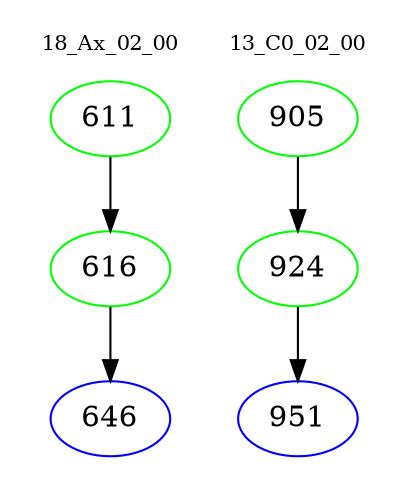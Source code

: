 digraph{
subgraph cluster_0 {
color = white
label = "18_Ax_02_00";
fontsize=10;
T0_611 [label="611", color="green"]
T0_611 -> T0_616 [color="black"]
T0_616 [label="616", color="green"]
T0_616 -> T0_646 [color="black"]
T0_646 [label="646", color="blue"]
}
subgraph cluster_1 {
color = white
label = "13_C0_02_00";
fontsize=10;
T1_905 [label="905", color="green"]
T1_905 -> T1_924 [color="black"]
T1_924 [label="924", color="green"]
T1_924 -> T1_951 [color="black"]
T1_951 [label="951", color="blue"]
}
}
